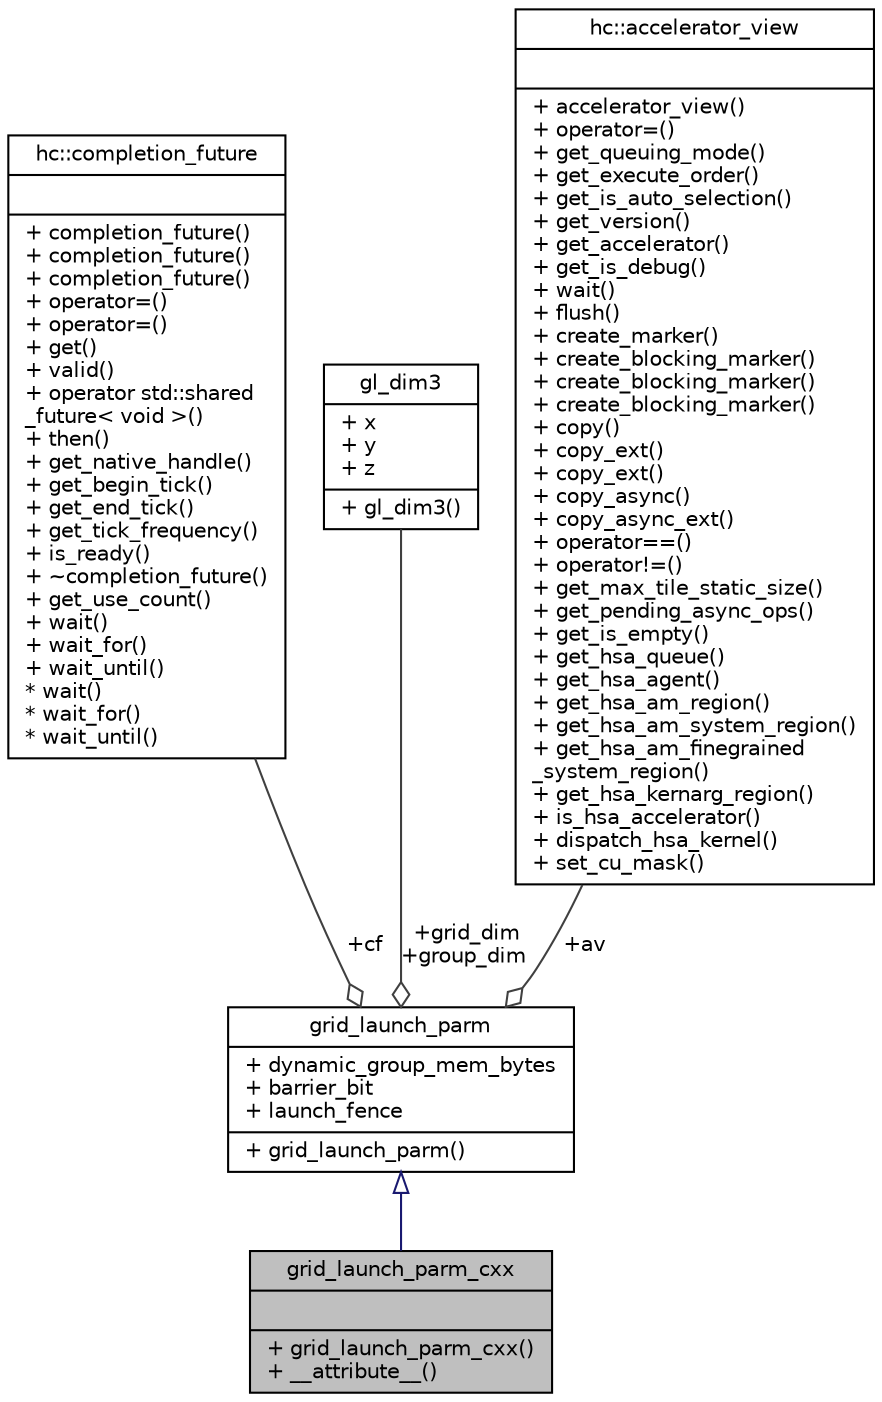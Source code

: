 digraph "grid_launch_parm_cxx"
{
  edge [fontname="Helvetica",fontsize="10",labelfontname="Helvetica",labelfontsize="10"];
  node [fontname="Helvetica",fontsize="10",shape=record];
  Node1 [label="{grid_launch_parm_cxx\n||+ grid_launch_parm_cxx()\l+ __attribute__()\l}",height=0.2,width=0.4,color="black", fillcolor="grey75", style="filled", fontcolor="black"];
  Node2 -> Node1 [dir="back",color="midnightblue",fontsize="10",style="solid",arrowtail="onormal",fontname="Helvetica"];
  Node2 [label="{grid_launch_parm\n|+ dynamic_group_mem_bytes\l+ barrier_bit\l+ launch_fence\l|+ grid_launch_parm()\l}",height=0.2,width=0.4,color="black", fillcolor="white", style="filled",URL="$structgrid__launch__parm.html"];
  Node3 -> Node2 [color="grey25",fontsize="10",style="solid",label=" +cf" ,arrowhead="odiamond",fontname="Helvetica"];
  Node3 [label="{hc::completion_future\n||+ completion_future()\l+ completion_future()\l+ completion_future()\l+ operator=()\l+ operator=()\l+ get()\l+ valid()\l+ operator std::shared\l_future\< void \>()\l+ then()\l+ get_native_handle()\l+ get_begin_tick()\l+ get_end_tick()\l+ get_tick_frequency()\l+ is_ready()\l+ ~completion_future()\l+ get_use_count()\l+ wait()\l+ wait_for()\l+ wait_until()\l* wait()\l* wait_for()\l* wait_until()\l}",height=0.2,width=0.4,color="black", fillcolor="white", style="filled",URL="$classhc_1_1completion__future.html",tooltip="This class is the return type of all asynchronous APIs and has an interface analogous to std::shared_..."];
  Node4 -> Node2 [color="grey25",fontsize="10",style="solid",label=" +grid_dim\n+group_dim" ,arrowhead="odiamond",fontname="Helvetica"];
  Node4 [label="{gl_dim3\n|+ x\l+ y\l+ z\l|+ gl_dim3()\l}",height=0.2,width=0.4,color="black", fillcolor="white", style="filled",URL="$structgl__dim3.html"];
  Node5 -> Node2 [color="grey25",fontsize="10",style="solid",label=" +av" ,arrowhead="odiamond",fontname="Helvetica"];
  Node5 [label="{hc::accelerator_view\n||+ accelerator_view()\l+ operator=()\l+ get_queuing_mode()\l+ get_execute_order()\l+ get_is_auto_selection()\l+ get_version()\l+ get_accelerator()\l+ get_is_debug()\l+ wait()\l+ flush()\l+ create_marker()\l+ create_blocking_marker()\l+ create_blocking_marker()\l+ create_blocking_marker()\l+ copy()\l+ copy_ext()\l+ copy_ext()\l+ copy_async()\l+ copy_async_ext()\l+ operator==()\l+ operator!=()\l+ get_max_tile_static_size()\l+ get_pending_async_ops()\l+ get_is_empty()\l+ get_hsa_queue()\l+ get_hsa_agent()\l+ get_hsa_am_region()\l+ get_hsa_am_system_region()\l+ get_hsa_am_finegrained\l_system_region()\l+ get_hsa_kernarg_region()\l+ is_hsa_accelerator()\l+ dispatch_hsa_kernel()\l+ set_cu_mask()\l}",height=0.2,width=0.4,color="black", fillcolor="white", style="filled",URL="$classhc_1_1accelerator__view.html",tooltip="Represents a logical (isolated) accelerator view of a compute accelerator. "];
}
